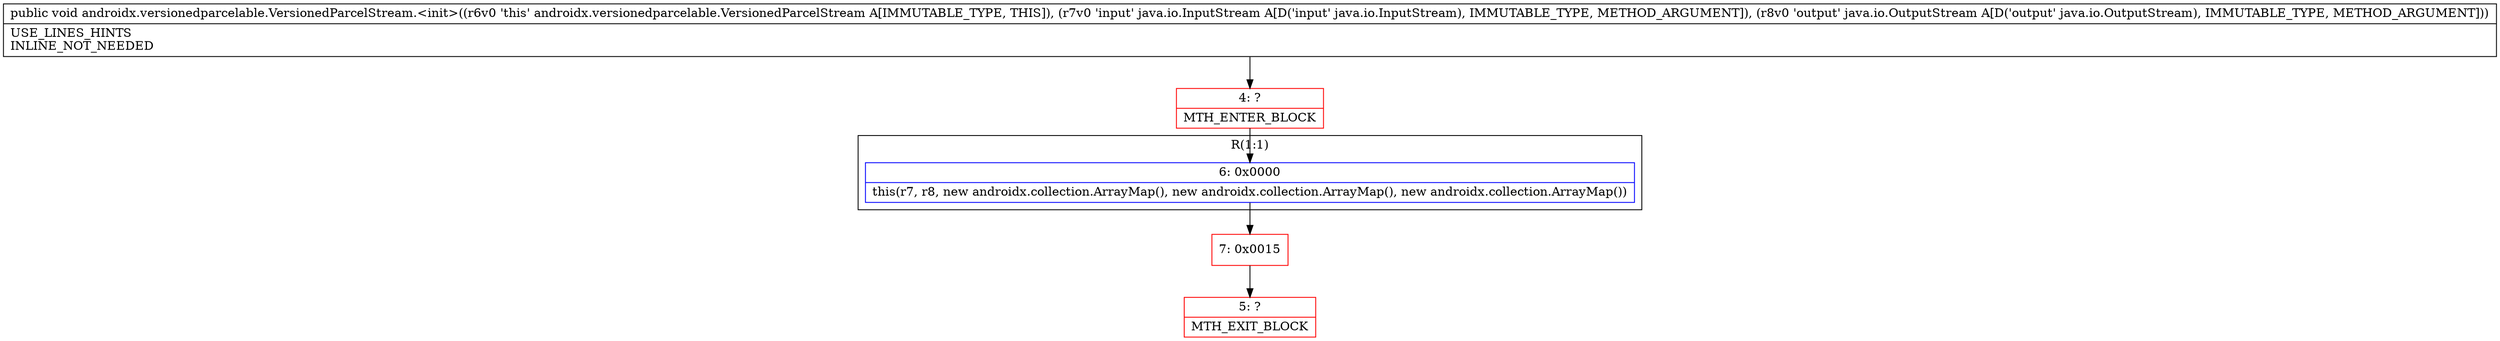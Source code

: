 digraph "CFG forandroidx.versionedparcelable.VersionedParcelStream.\<init\>(Ljava\/io\/InputStream;Ljava\/io\/OutputStream;)V" {
subgraph cluster_Region_1757805689 {
label = "R(1:1)";
node [shape=record,color=blue];
Node_6 [shape=record,label="{6\:\ 0x0000|this(r7, r8, new androidx.collection.ArrayMap(), new androidx.collection.ArrayMap(), new androidx.collection.ArrayMap())\l}"];
}
Node_4 [shape=record,color=red,label="{4\:\ ?|MTH_ENTER_BLOCK\l}"];
Node_7 [shape=record,color=red,label="{7\:\ 0x0015}"];
Node_5 [shape=record,color=red,label="{5\:\ ?|MTH_EXIT_BLOCK\l}"];
MethodNode[shape=record,label="{public void androidx.versionedparcelable.VersionedParcelStream.\<init\>((r6v0 'this' androidx.versionedparcelable.VersionedParcelStream A[IMMUTABLE_TYPE, THIS]), (r7v0 'input' java.io.InputStream A[D('input' java.io.InputStream), IMMUTABLE_TYPE, METHOD_ARGUMENT]), (r8v0 'output' java.io.OutputStream A[D('output' java.io.OutputStream), IMMUTABLE_TYPE, METHOD_ARGUMENT]))  | USE_LINES_HINTS\lINLINE_NOT_NEEDED\l}"];
MethodNode -> Node_4;Node_6 -> Node_7;
Node_4 -> Node_6;
Node_7 -> Node_5;
}

